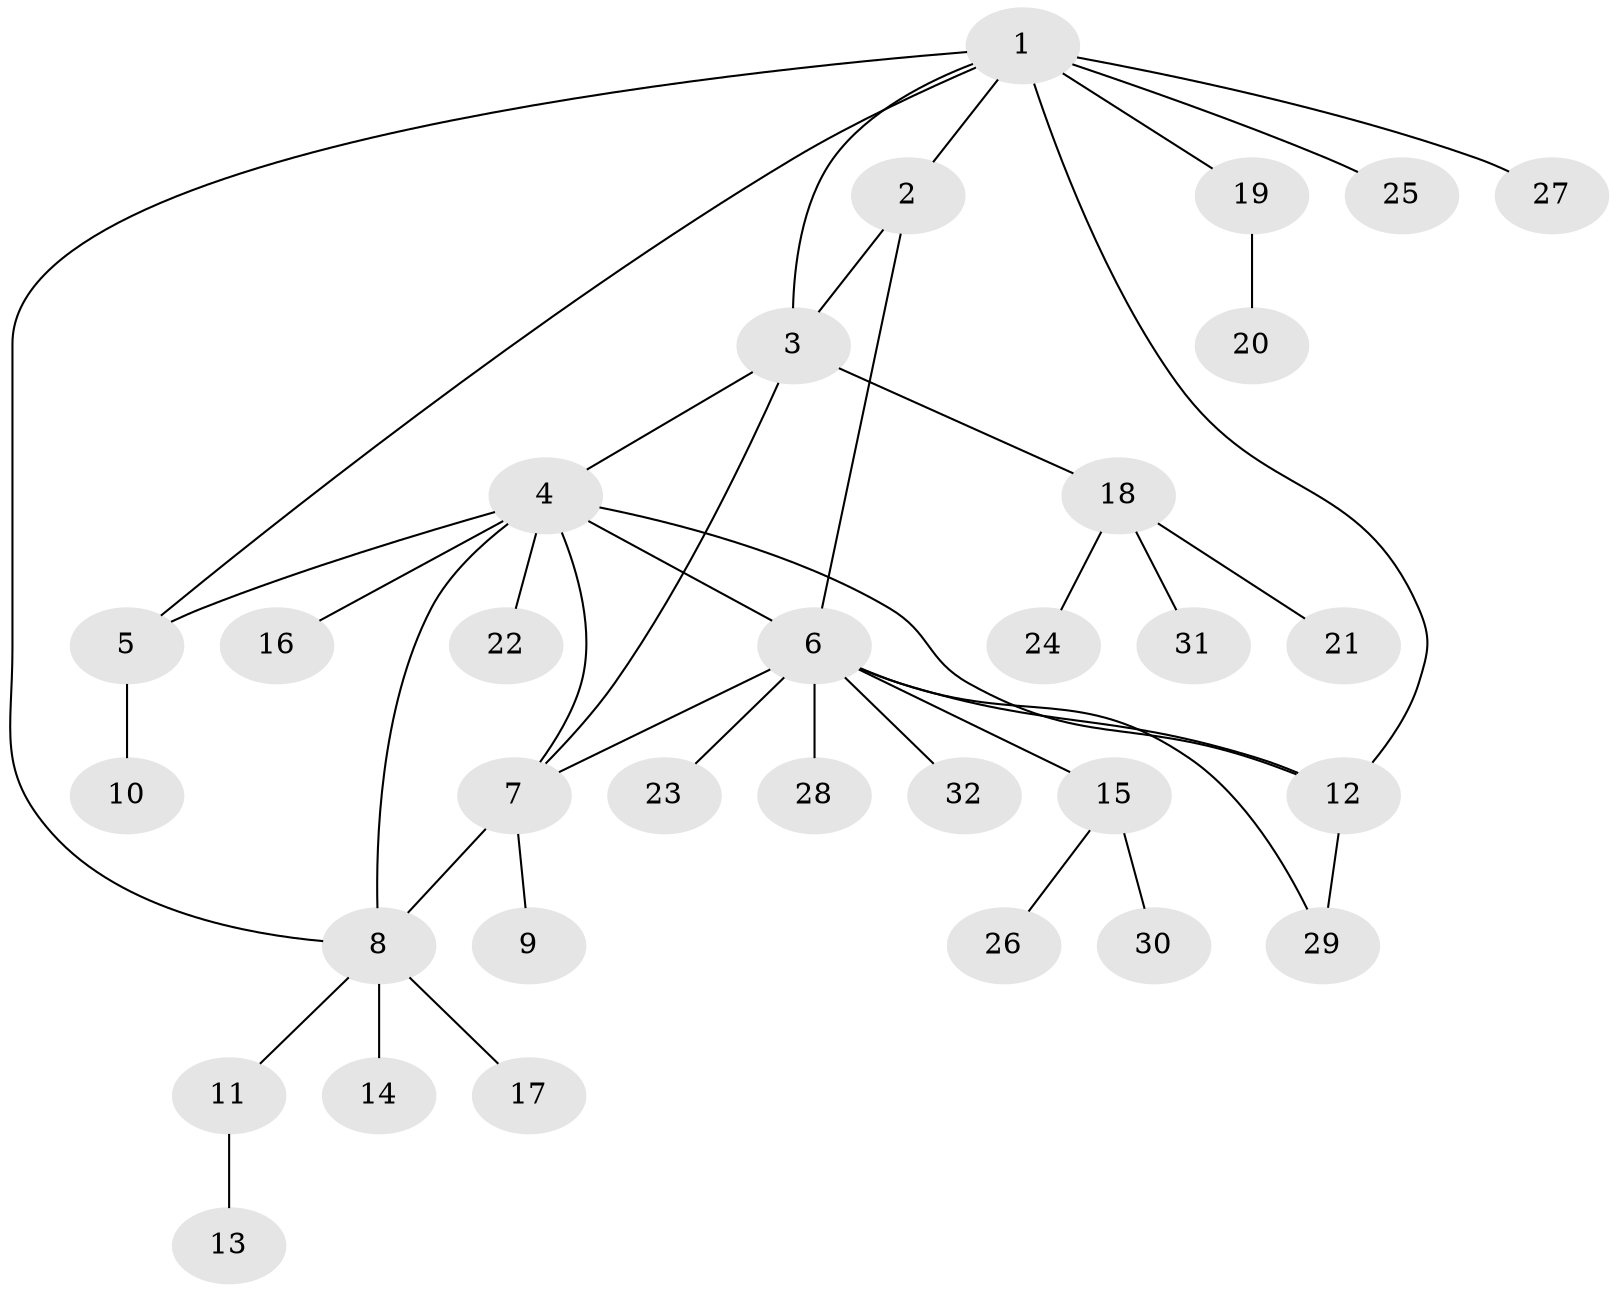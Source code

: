 // original degree distribution, {9: 0.019230769230769232, 2: 0.23076923076923078, 3: 0.07692307692307693, 4: 0.07692307692307693, 8: 0.019230769230769232, 10: 0.019230769230769232, 5: 0.038461538461538464, 7: 0.019230769230769232, 1: 0.5}
// Generated by graph-tools (version 1.1) at 2025/52/03/04/25 22:52:18]
// undirected, 32 vertices, 41 edges
graph export_dot {
  node [color=gray90,style=filled];
  1;
  2;
  3;
  4;
  5;
  6;
  7;
  8;
  9;
  10;
  11;
  12;
  13;
  14;
  15;
  16;
  17;
  18;
  19;
  20;
  21;
  22;
  23;
  24;
  25;
  26;
  27;
  28;
  29;
  30;
  31;
  32;
  1 -- 2 [weight=1.0];
  1 -- 3 [weight=1.0];
  1 -- 5 [weight=1.0];
  1 -- 8 [weight=1.0];
  1 -- 12 [weight=1.0];
  1 -- 19 [weight=1.0];
  1 -- 25 [weight=1.0];
  1 -- 27 [weight=1.0];
  2 -- 3 [weight=1.0];
  2 -- 6 [weight=1.0];
  3 -- 4 [weight=1.0];
  3 -- 7 [weight=1.0];
  3 -- 18 [weight=1.0];
  4 -- 5 [weight=1.0];
  4 -- 6 [weight=1.0];
  4 -- 7 [weight=1.0];
  4 -- 8 [weight=1.0];
  4 -- 12 [weight=1.0];
  4 -- 16 [weight=1.0];
  4 -- 22 [weight=1.0];
  5 -- 10 [weight=1.0];
  6 -- 7 [weight=1.0];
  6 -- 12 [weight=1.0];
  6 -- 15 [weight=1.0];
  6 -- 23 [weight=1.0];
  6 -- 28 [weight=1.0];
  6 -- 29 [weight=1.0];
  6 -- 32 [weight=1.0];
  7 -- 8 [weight=1.0];
  7 -- 9 [weight=1.0];
  8 -- 11 [weight=1.0];
  8 -- 14 [weight=1.0];
  8 -- 17 [weight=1.0];
  11 -- 13 [weight=1.0];
  12 -- 29 [weight=1.0];
  15 -- 26 [weight=1.0];
  15 -- 30 [weight=1.0];
  18 -- 21 [weight=1.0];
  18 -- 24 [weight=1.0];
  18 -- 31 [weight=1.0];
  19 -- 20 [weight=1.0];
}
